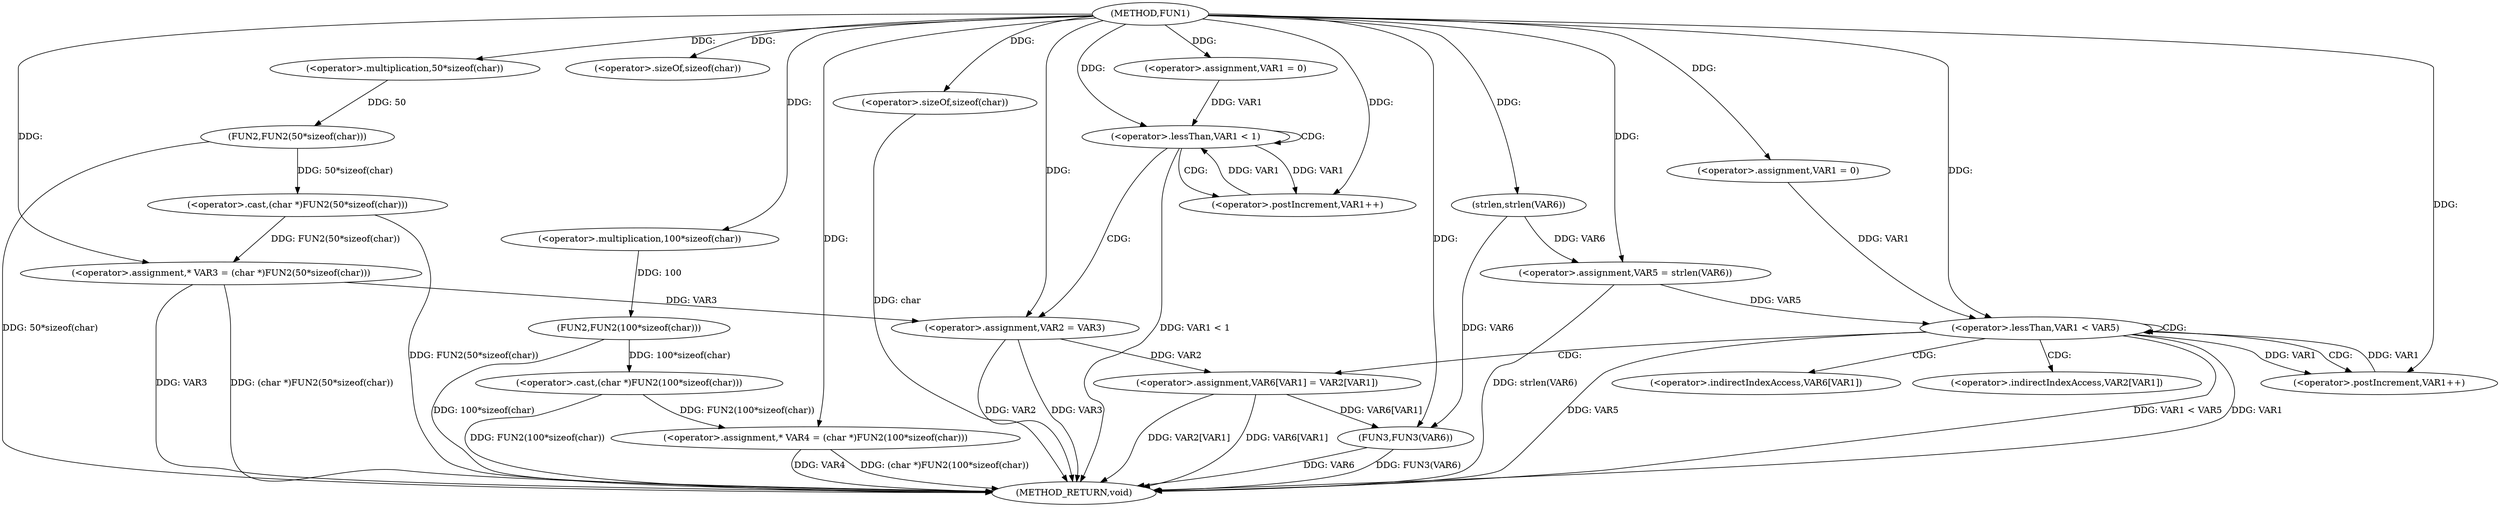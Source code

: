 digraph FUN1 {  
"1000100" [label = "(METHOD,FUN1)" ]
"1000164" [label = "(METHOD_RETURN,void)" ]
"1000105" [label = "(<operator>.assignment,* VAR3 = (char *)FUN2(50*sizeof(char)))" ]
"1000107" [label = "(<operator>.cast,(char *)FUN2(50*sizeof(char)))" ]
"1000109" [label = "(FUN2,FUN2(50*sizeof(char)))" ]
"1000110" [label = "(<operator>.multiplication,50*sizeof(char))" ]
"1000112" [label = "(<operator>.sizeOf,sizeof(char))" ]
"1000115" [label = "(<operator>.assignment,* VAR4 = (char *)FUN2(100*sizeof(char)))" ]
"1000117" [label = "(<operator>.cast,(char *)FUN2(100*sizeof(char)))" ]
"1000119" [label = "(FUN2,FUN2(100*sizeof(char)))" ]
"1000120" [label = "(<operator>.multiplication,100*sizeof(char))" ]
"1000122" [label = "(<operator>.sizeOf,sizeof(char))" ]
"1000125" [label = "(<operator>.assignment,VAR1 = 0)" ]
"1000128" [label = "(<operator>.lessThan,VAR1 < 1)" ]
"1000131" [label = "(<operator>.postIncrement,VAR1++)" ]
"1000134" [label = "(<operator>.assignment,VAR2 = VAR3)" ]
"1000141" [label = "(<operator>.assignment,VAR5 = strlen(VAR6))" ]
"1000143" [label = "(strlen,strlen(VAR6))" ]
"1000146" [label = "(<operator>.assignment,VAR1 = 0)" ]
"1000149" [label = "(<operator>.lessThan,VAR1 < VAR5)" ]
"1000152" [label = "(<operator>.postIncrement,VAR1++)" ]
"1000155" [label = "(<operator>.assignment,VAR6[VAR1] = VAR2[VAR1])" ]
"1000162" [label = "(FUN3,FUN3(VAR6))" ]
"1000156" [label = "(<operator>.indirectIndexAccess,VAR6[VAR1])" ]
"1000159" [label = "(<operator>.indirectIndexAccess,VAR2[VAR1])" ]
  "1000149" -> "1000164"  [ label = "DDG: VAR1 < VAR5"] 
  "1000149" -> "1000164"  [ label = "DDG: VAR1"] 
  "1000117" -> "1000164"  [ label = "DDG: FUN2(100*sizeof(char))"] 
  "1000115" -> "1000164"  [ label = "DDG: VAR4"] 
  "1000155" -> "1000164"  [ label = "DDG: VAR2[VAR1]"] 
  "1000115" -> "1000164"  [ label = "DDG: (char *)FUN2(100*sizeof(char))"] 
  "1000105" -> "1000164"  [ label = "DDG: (char *)FUN2(50*sizeof(char))"] 
  "1000149" -> "1000164"  [ label = "DDG: VAR5"] 
  "1000122" -> "1000164"  [ label = "DDG: char"] 
  "1000134" -> "1000164"  [ label = "DDG: VAR2"] 
  "1000109" -> "1000164"  [ label = "DDG: 50*sizeof(char)"] 
  "1000119" -> "1000164"  [ label = "DDG: 100*sizeof(char)"] 
  "1000141" -> "1000164"  [ label = "DDG: strlen(VAR6)"] 
  "1000134" -> "1000164"  [ label = "DDG: VAR3"] 
  "1000128" -> "1000164"  [ label = "DDG: VAR1 < 1"] 
  "1000155" -> "1000164"  [ label = "DDG: VAR6[VAR1]"] 
  "1000162" -> "1000164"  [ label = "DDG: VAR6"] 
  "1000162" -> "1000164"  [ label = "DDG: FUN3(VAR6)"] 
  "1000105" -> "1000164"  [ label = "DDG: VAR3"] 
  "1000107" -> "1000164"  [ label = "DDG: FUN2(50*sizeof(char))"] 
  "1000107" -> "1000105"  [ label = "DDG: FUN2(50*sizeof(char))"] 
  "1000100" -> "1000105"  [ label = "DDG: "] 
  "1000109" -> "1000107"  [ label = "DDG: 50*sizeof(char)"] 
  "1000110" -> "1000109"  [ label = "DDG: 50"] 
  "1000100" -> "1000110"  [ label = "DDG: "] 
  "1000100" -> "1000112"  [ label = "DDG: "] 
  "1000117" -> "1000115"  [ label = "DDG: FUN2(100*sizeof(char))"] 
  "1000100" -> "1000115"  [ label = "DDG: "] 
  "1000119" -> "1000117"  [ label = "DDG: 100*sizeof(char)"] 
  "1000120" -> "1000119"  [ label = "DDG: 100"] 
  "1000100" -> "1000120"  [ label = "DDG: "] 
  "1000100" -> "1000122"  [ label = "DDG: "] 
  "1000100" -> "1000125"  [ label = "DDG: "] 
  "1000125" -> "1000128"  [ label = "DDG: VAR1"] 
  "1000131" -> "1000128"  [ label = "DDG: VAR1"] 
  "1000100" -> "1000128"  [ label = "DDG: "] 
  "1000128" -> "1000131"  [ label = "DDG: VAR1"] 
  "1000100" -> "1000131"  [ label = "DDG: "] 
  "1000105" -> "1000134"  [ label = "DDG: VAR3"] 
  "1000100" -> "1000134"  [ label = "DDG: "] 
  "1000143" -> "1000141"  [ label = "DDG: VAR6"] 
  "1000100" -> "1000141"  [ label = "DDG: "] 
  "1000100" -> "1000143"  [ label = "DDG: "] 
  "1000100" -> "1000146"  [ label = "DDG: "] 
  "1000152" -> "1000149"  [ label = "DDG: VAR1"] 
  "1000146" -> "1000149"  [ label = "DDG: VAR1"] 
  "1000100" -> "1000149"  [ label = "DDG: "] 
  "1000141" -> "1000149"  [ label = "DDG: VAR5"] 
  "1000149" -> "1000152"  [ label = "DDG: VAR1"] 
  "1000100" -> "1000152"  [ label = "DDG: "] 
  "1000134" -> "1000155"  [ label = "DDG: VAR2"] 
  "1000143" -> "1000162"  [ label = "DDG: VAR6"] 
  "1000155" -> "1000162"  [ label = "DDG: VAR6[VAR1]"] 
  "1000100" -> "1000162"  [ label = "DDG: "] 
  "1000128" -> "1000128"  [ label = "CDG: "] 
  "1000128" -> "1000131"  [ label = "CDG: "] 
  "1000128" -> "1000134"  [ label = "CDG: "] 
  "1000149" -> "1000155"  [ label = "CDG: "] 
  "1000149" -> "1000156"  [ label = "CDG: "] 
  "1000149" -> "1000152"  [ label = "CDG: "] 
  "1000149" -> "1000159"  [ label = "CDG: "] 
  "1000149" -> "1000149"  [ label = "CDG: "] 
}
